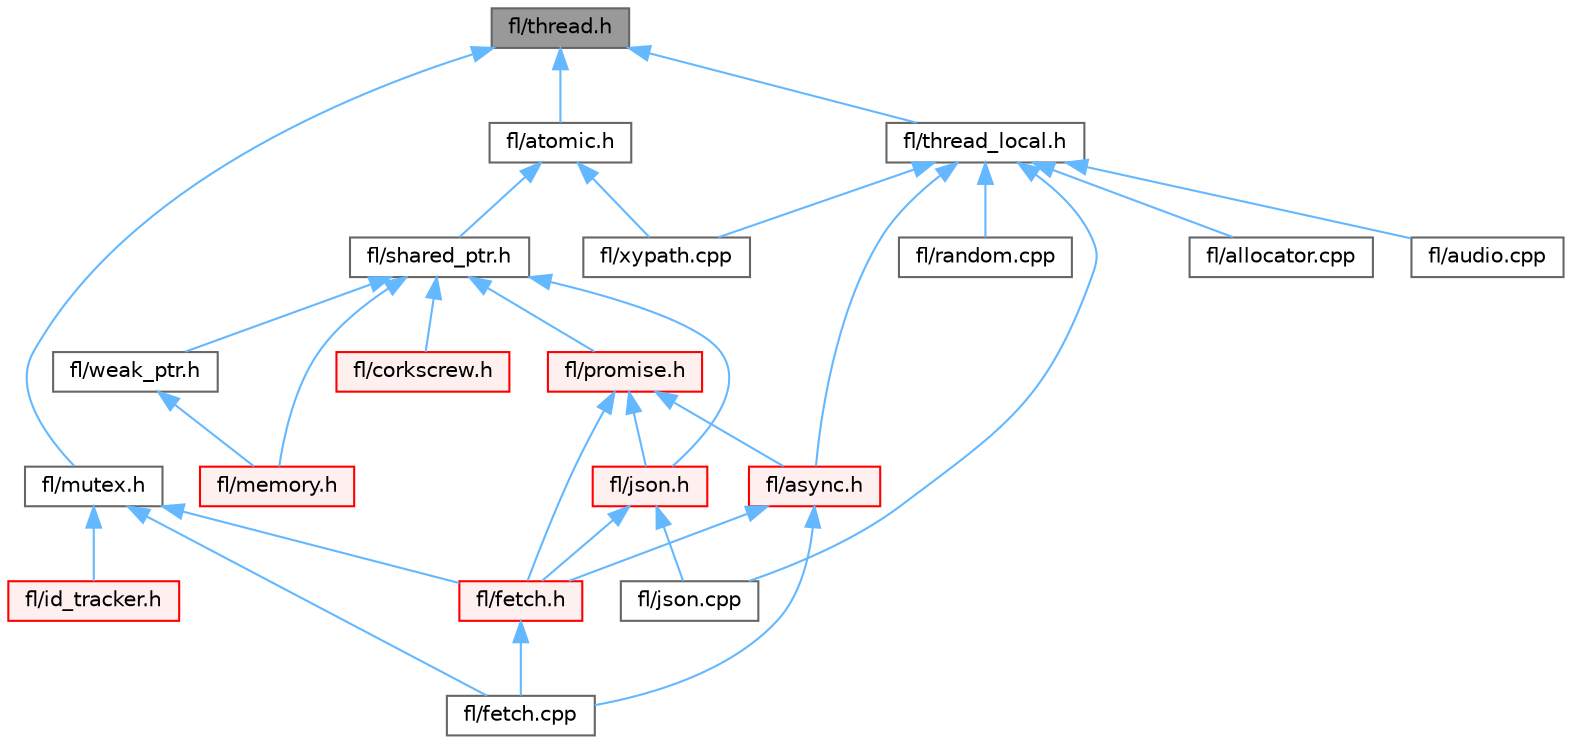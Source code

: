digraph "fl/thread.h"
{
 // INTERACTIVE_SVG=YES
 // LATEX_PDF_SIZE
  bgcolor="transparent";
  edge [fontname=Helvetica,fontsize=10,labelfontname=Helvetica,labelfontsize=10];
  node [fontname=Helvetica,fontsize=10,shape=box,height=0.2,width=0.4];
  Node1 [id="Node000001",label="fl/thread.h",height=0.2,width=0.4,color="gray40", fillcolor="grey60", style="filled", fontcolor="black",tooltip=" "];
  Node1 -> Node2 [id="edge1_Node000001_Node000002",dir="back",color="steelblue1",style="solid",tooltip=" "];
  Node2 [id="Node000002",label="fl/atomic.h",height=0.2,width=0.4,color="grey40", fillcolor="white", style="filled",URL="$dd/d02/atomic_8h.html",tooltip=" "];
  Node2 -> Node3 [id="edge2_Node000002_Node000003",dir="back",color="steelblue1",style="solid",tooltip=" "];
  Node3 [id="Node000003",label="fl/shared_ptr.h",height=0.2,width=0.4,color="grey40", fillcolor="white", style="filled",URL="$df/d6a/shared__ptr_8h.html",tooltip=" "];
  Node3 -> Node4 [id="edge3_Node000003_Node000004",dir="back",color="steelblue1",style="solid",tooltip=" "];
  Node4 [id="Node000004",label="fl/corkscrew.h",height=0.2,width=0.4,color="red", fillcolor="#FFF0F0", style="filled",URL="$d1/dd4/src_2fl_2corkscrew_8h.html",tooltip="Corkscrew LED strip projection and rendering."];
  Node3 -> Node8 [id="edge4_Node000003_Node000008",dir="back",color="steelblue1",style="solid",tooltip=" "];
  Node8 [id="Node000008",label="fl/json.h",height=0.2,width=0.4,color="red", fillcolor="#FFF0F0", style="filled",URL="$d7/d91/fl_2json_8h.html",tooltip="FastLED's Elegant JSON Library: fl::Json"];
  Node8 -> Node12 [id="edge5_Node000008_Node000012",dir="back",color="steelblue1",style="solid",tooltip=" "];
  Node12 [id="Node000012",label="fl/fetch.h",height=0.2,width=0.4,color="red", fillcolor="#FFF0F0", style="filled",URL="$d6/d6a/fetch_8h.html",tooltip="Unified HTTP fetch API for FastLED (cross-platform)"];
  Node12 -> Node14 [id="edge6_Node000012_Node000014",dir="back",color="steelblue1",style="solid",tooltip=" "];
  Node14 [id="Node000014",label="fl/fetch.cpp",height=0.2,width=0.4,color="grey40", fillcolor="white", style="filled",URL="$d9/ddd/fetch_8cpp.html",tooltip=" "];
  Node8 -> Node16 [id="edge7_Node000008_Node000016",dir="back",color="steelblue1",style="solid",tooltip=" "];
  Node16 [id="Node000016",label="fl/json.cpp",height=0.2,width=0.4,color="grey40", fillcolor="white", style="filled",URL="$dd/d55/json_8cpp.html",tooltip=" "];
  Node3 -> Node191 [id="edge8_Node000003_Node000191",dir="back",color="steelblue1",style="solid",tooltip=" "];
  Node191 [id="Node000191",label="fl/memory.h",height=0.2,width=0.4,color="red", fillcolor="#FFF0F0", style="filled",URL="$dc/d18/memory_8h.html",tooltip=" "];
  Node3 -> Node212 [id="edge9_Node000003_Node000212",dir="back",color="steelblue1",style="solid",tooltip=" "];
  Node212 [id="Node000212",label="fl/promise.h",height=0.2,width=0.4,color="red", fillcolor="#FFF0F0", style="filled",URL="$d6/d17/promise_8h.html",tooltip="Promise-based fluent API for FastLED - standalone async primitives."];
  Node212 -> Node202 [id="edge10_Node000212_Node000202",dir="back",color="steelblue1",style="solid",tooltip=" "];
  Node202 [id="Node000202",label="fl/async.h",height=0.2,width=0.4,color="red", fillcolor="#FFF0F0", style="filled",URL="$df/d4c/src_2fl_2async_8h.html",tooltip="Generic asynchronous task management for FastLED."];
  Node202 -> Node14 [id="edge11_Node000202_Node000014",dir="back",color="steelblue1",style="solid",tooltip=" "];
  Node202 -> Node12 [id="edge12_Node000202_Node000012",dir="back",color="steelblue1",style="solid",tooltip=" "];
  Node212 -> Node12 [id="edge13_Node000212_Node000012",dir="back",color="steelblue1",style="solid",tooltip=" "];
  Node212 -> Node8 [id="edge14_Node000212_Node000008",dir="back",color="steelblue1",style="solid",tooltip=" "];
  Node3 -> Node364 [id="edge15_Node000003_Node000364",dir="back",color="steelblue1",style="solid",tooltip=" "];
  Node364 [id="Node000364",label="fl/weak_ptr.h",height=0.2,width=0.4,color="grey40", fillcolor="white", style="filled",URL="$dc/db4/weak__ptr_8h.html",tooltip=" "];
  Node364 -> Node191 [id="edge16_Node000364_Node000191",dir="back",color="steelblue1",style="solid",tooltip=" "];
  Node2 -> Node211 [id="edge17_Node000002_Node000211",dir="back",color="steelblue1",style="solid",tooltip=" "];
  Node211 [id="Node000211",label="fl/xypath.cpp",height=0.2,width=0.4,color="grey40", fillcolor="white", style="filled",URL="$d4/d78/xypath_8cpp.html",tooltip=" "];
  Node1 -> Node368 [id="edge18_Node000001_Node000368",dir="back",color="steelblue1",style="solid",tooltip=" "];
  Node368 [id="Node000368",label="fl/mutex.h",height=0.2,width=0.4,color="grey40", fillcolor="white", style="filled",URL="$d0/df8/mutex_8h.html",tooltip=" "];
  Node368 -> Node14 [id="edge19_Node000368_Node000014",dir="back",color="steelblue1",style="solid",tooltip=" "];
  Node368 -> Node12 [id="edge20_Node000368_Node000012",dir="back",color="steelblue1",style="solid",tooltip=" "];
  Node368 -> Node265 [id="edge21_Node000368_Node000265",dir="back",color="steelblue1",style="solid",tooltip=" "];
  Node265 [id="Node000265",label="fl/id_tracker.h",height=0.2,width=0.4,color="red", fillcolor="#FFF0F0", style="filled",URL="$df/d0a/id__tracker_8h.html",tooltip=" "];
  Node1 -> Node369 [id="edge22_Node000001_Node000369",dir="back",color="steelblue1",style="solid",tooltip=" "];
  Node369 [id="Node000369",label="fl/thread_local.h",height=0.2,width=0.4,color="grey40", fillcolor="white", style="filled",URL="$d8/d7a/thread__local_8h.html",tooltip=" "];
  Node369 -> Node276 [id="edge23_Node000369_Node000276",dir="back",color="steelblue1",style="solid",tooltip=" "];
  Node276 [id="Node000276",label="fl/allocator.cpp",height=0.2,width=0.4,color="grey40", fillcolor="white", style="filled",URL="$d6/d89/allocator_8cpp.html",tooltip=" "];
  Node369 -> Node202 [id="edge24_Node000369_Node000202",dir="back",color="steelblue1",style="solid",tooltip=" "];
  Node369 -> Node193 [id="edge25_Node000369_Node000193",dir="back",color="steelblue1",style="solid",tooltip=" "];
  Node193 [id="Node000193",label="fl/audio.cpp",height=0.2,width=0.4,color="grey40", fillcolor="white", style="filled",URL="$d1/ddc/audio_8cpp.html",tooltip=" "];
  Node369 -> Node16 [id="edge26_Node000369_Node000016",dir="back",color="steelblue1",style="solid",tooltip=" "];
  Node369 -> Node370 [id="edge27_Node000369_Node000370",dir="back",color="steelblue1",style="solid",tooltip=" "];
  Node370 [id="Node000370",label="fl/random.cpp",height=0.2,width=0.4,color="grey40", fillcolor="white", style="filled",URL="$de/daa/random_8cpp.html",tooltip=" "];
  Node369 -> Node211 [id="edge28_Node000369_Node000211",dir="back",color="steelblue1",style="solid",tooltip=" "];
}
